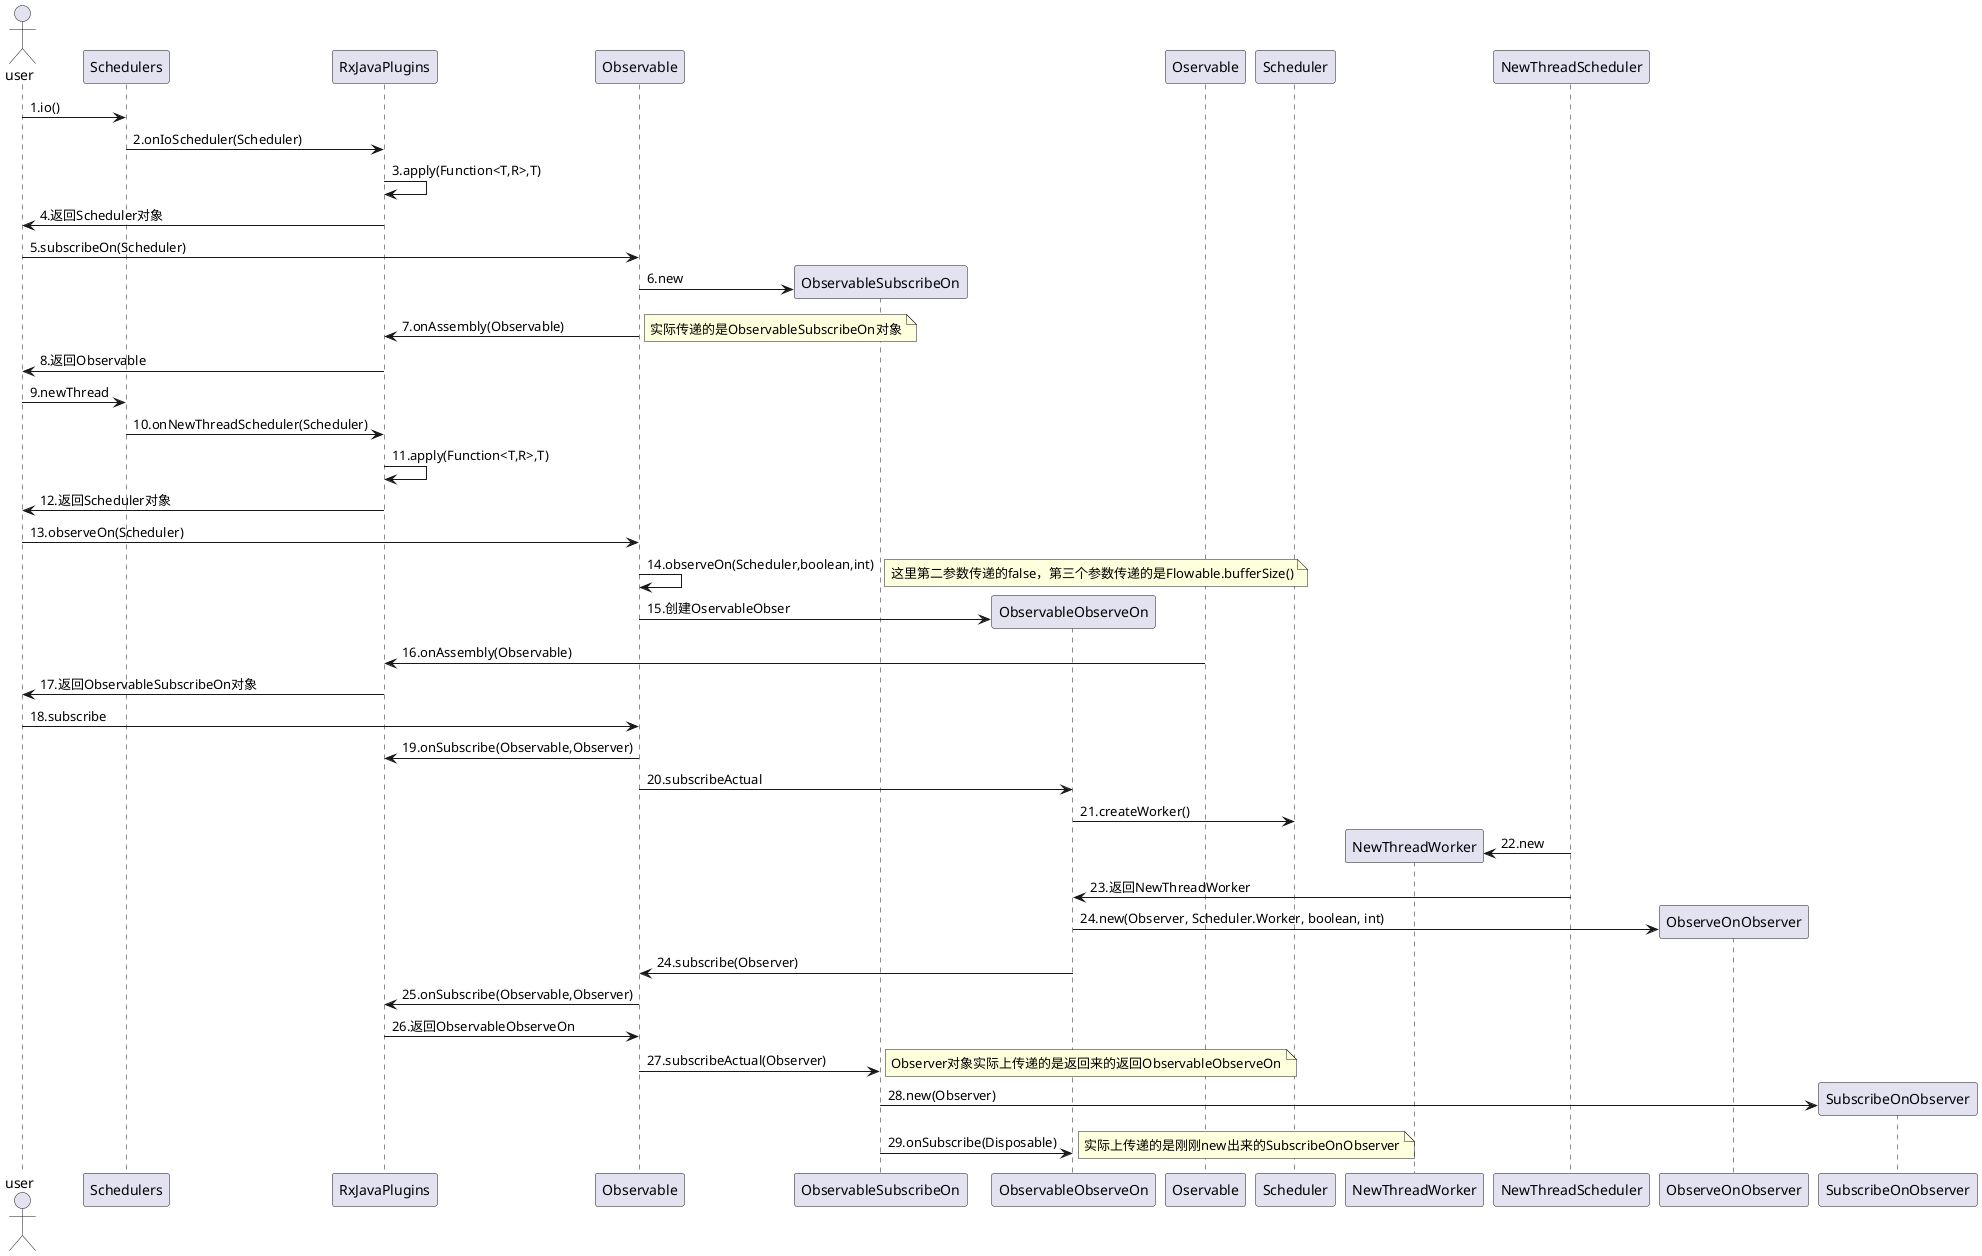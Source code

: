 @startuml 切换线程
actor user

user->Schedulers : 1.io()
Schedulers->RxJavaPlugins : 2.onIoScheduler(Scheduler)
RxJavaPlugins->RxJavaPlugins : 3.apply(Function<T,R>,T)
RxJavaPlugins->user : 4.返回Scheduler对象

user->Observable : 5.subscribeOn(Scheduler)
create ObservableSubscribeOn
Observable -> ObservableSubscribeOn:6.new
Observable->RxJavaPlugins : 7.onAssembly(Observable)
note right : 实际传递的是ObservableSubscribeOn对象
RxJavaPlugins->user : 8.返回Observable


user->Schedulers : 9.newThread
Schedulers->RxJavaPlugins : 10.onNewThreadScheduler(Scheduler)
RxJavaPlugins->RxJavaPlugins : 11.apply(Function<T,R>,T)
RxJavaPlugins->user : 12.返回Scheduler对象



user->Observable : 13.observeOn(Scheduler)
Observable->Observable : 14.observeOn(Scheduler,boolean,int)
note right : 这里第二参数传递的false，第三个参数传递的是Flowable.bufferSize()
create ObservableObserveOn
Observable->ObservableObserveOn:15.创建OservableObser
Oservable->RxJavaPlugins:16.onAssembly(Observable)
RxJavaPlugins->user:17.返回ObservableSubscribeOn对象


user->Observable : 18.subscribe
Observable ->  RxJavaPlugins : 19.onSubscribe(Observable,Observer)
Observable -> ObservableObserveOn : 20.subscribeActual
ObservableObserveOn -> Scheduler : 21.createWorker()
create NewThreadWorker
NewThreadScheduler -> NewThreadWorker : 22.new
NewThreadScheduler -> ObservableObserveOn : 23.返回NewThreadWorker

create ObserveOnObserver
ObservableObserveOn -> ObserveOnObserver : 24.new(Observer, Scheduler.Worker, boolean, int)
ObservableObserveOn -> Observable : 24.subscribe(Observer)
Observable -> RxJavaPlugins : 25.onSubscribe(Observable,Observer)
RxJavaPlugins->Observable : 26.返回ObservableObserveOn
Observable->ObservableSubscribeOn: 27.subscribeActual(Observer)
note right : Observer对象实际上传递的是返回来的返回ObservableObserveOn
create SubscribeOnObserver
ObservableSubscribeOn -> SubscribeOnObserver : 28.new(Observer)
ObservableSubscribeOn -> ObservableObserveOn : 29.onSubscribe(Disposable)
note right : 实际上传递的是刚刚new出来的SubscribeOnObserver









' user->ObservableCreate : 1.subscribeOn()
' create ObservableSubscribeOn
' ObservableCreate -> ObservableSubscribeOn : 2.new
' ObservableCreate->RxJavaPlugins : 3.onAssembly
' RxJavaPlugins -> user : 4.ObservableSubscribeOn
@enduml